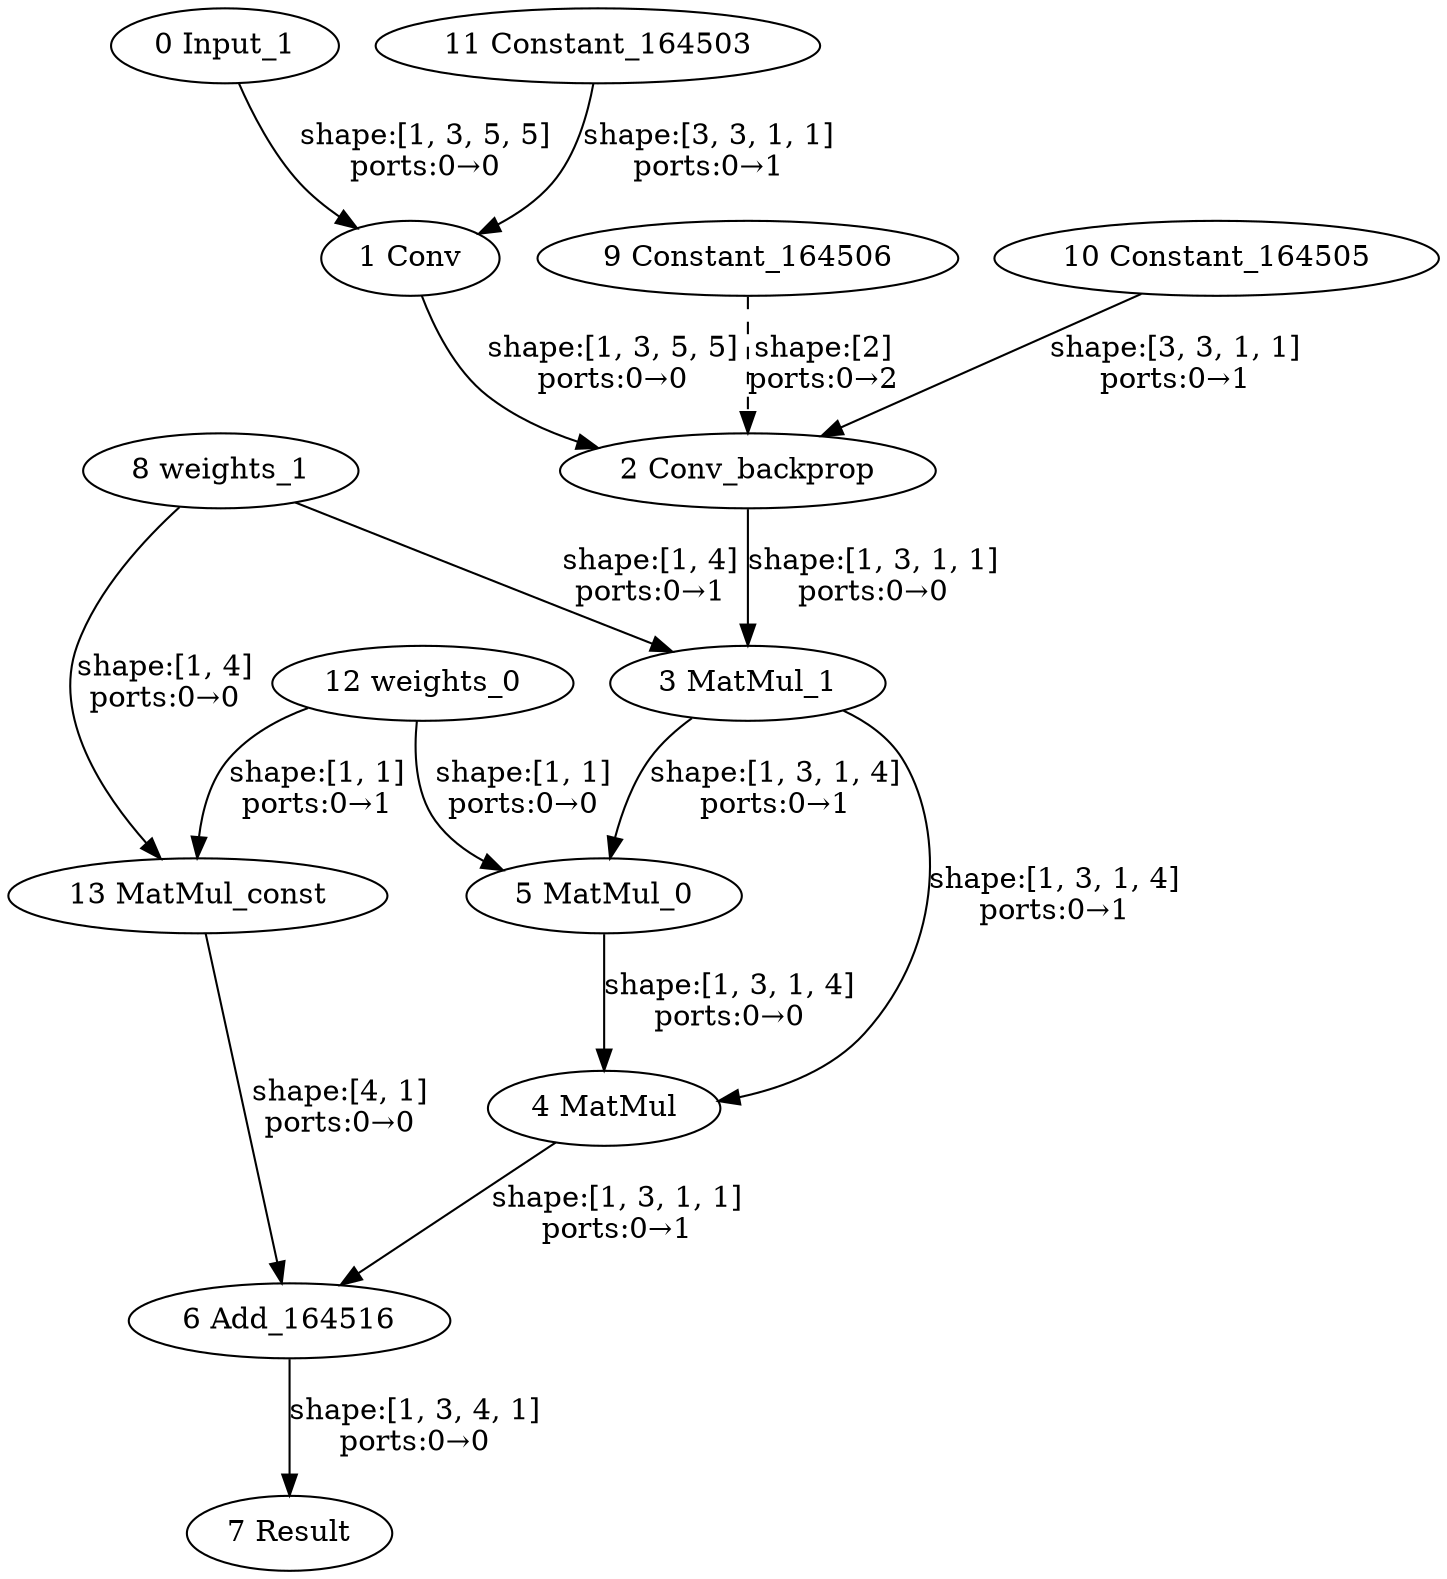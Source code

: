 strict digraph  {
"0 Input_1" [id=0, type=Parameter];
"1 Conv" [id=1, type=Convolution];
"2 Conv_backprop" [id=2, type=ConvolutionBackpropData];
"3 MatMul_1" [id=3, type=MatMul];
"4 MatMul" [id=4, type=MatMul];
"5 MatMul_0" [id=5, type=MatMul];
"6 Add_164516" [id=6, type=Add];
"7 Result" [id=7, type=Result];
"8 weights_1" [id=8, type=Constant];
"9 Constant_164506" [id=9, type=Constant];
"10 Constant_164505" [id=10, type=Constant];
"11 Constant_164503" [id=11, type=Constant];
"12 weights_0" [id=12, type=Constant];
"13 MatMul_const" [id=13, type=MatMul];
"0 Input_1" -> "1 Conv"  [label="shape:[1, 3, 5, 5]\nports:0→0", style=solid];
"1 Conv" -> "2 Conv_backprop"  [label="shape:[1, 3, 5, 5]\nports:0→0", style=solid];
"2 Conv_backprop" -> "3 MatMul_1"  [label="shape:[1, 3, 1, 1]\nports:0→0", style=solid];
"3 MatMul_1" -> "4 MatMul"  [label="shape:[1, 3, 1, 4]\nports:0→1", style=solid];
"3 MatMul_1" -> "5 MatMul_0"  [label="shape:[1, 3, 1, 4]\nports:0→1", style=solid];
"4 MatMul" -> "6 Add_164516"  [label="shape:[1, 3, 1, 1]\nports:0→1", style=solid];
"5 MatMul_0" -> "4 MatMul"  [label="shape:[1, 3, 1, 4]\nports:0→0", style=solid];
"6 Add_164516" -> "7 Result"  [label="shape:[1, 3, 4, 1]\nports:0→0", style=solid];
"8 weights_1" -> "3 MatMul_1"  [label="shape:[1, 4]\nports:0→1", style=solid];
"8 weights_1" -> "13 MatMul_const"  [label="shape:[1, 4]\nports:0→0", style=solid];
"9 Constant_164506" -> "2 Conv_backprop"  [label="shape:[2]\nports:0→2", style=dashed];
"10 Constant_164505" -> "2 Conv_backprop"  [label="shape:[3, 3, 1, 1]\nports:0→1", style=solid];
"11 Constant_164503" -> "1 Conv"  [label="shape:[3, 3, 1, 1]\nports:0→1", style=solid];
"12 weights_0" -> "5 MatMul_0"  [label="shape:[1, 1]\nports:0→0", style=solid];
"12 weights_0" -> "13 MatMul_const"  [label="shape:[1, 1]\nports:0→1", style=solid];
"13 MatMul_const" -> "6 Add_164516"  [label="shape:[4, 1]\nports:0→0", style=solid];
}
